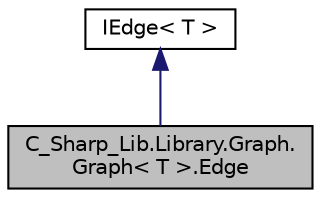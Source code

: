 digraph "C_Sharp_Lib.Library.Graph.Graph&lt; T &gt;.Edge"
{
 // LATEX_PDF_SIZE
  edge [fontname="Helvetica",fontsize="10",labelfontname="Helvetica",labelfontsize="10"];
  node [fontname="Helvetica",fontsize="10",shape=record];
  Node1 [label="C_Sharp_Lib.Library.Graph.\lGraph\< T \>.Edge",height=0.2,width=0.4,color="black", fillcolor="grey75", style="filled", fontcolor="black",tooltip=" "];
  Node2 -> Node1 [dir="back",color="midnightblue",fontsize="10",style="solid",fontname="Helvetica"];
  Node2 [label="IEdge\< T \>",height=0.2,width=0.4,color="black", fillcolor="white", style="filled",URL="$interface_c___sharp___lib_1_1_library_1_1_graph_1_1_i_edge.html",tooltip=" "];
}
